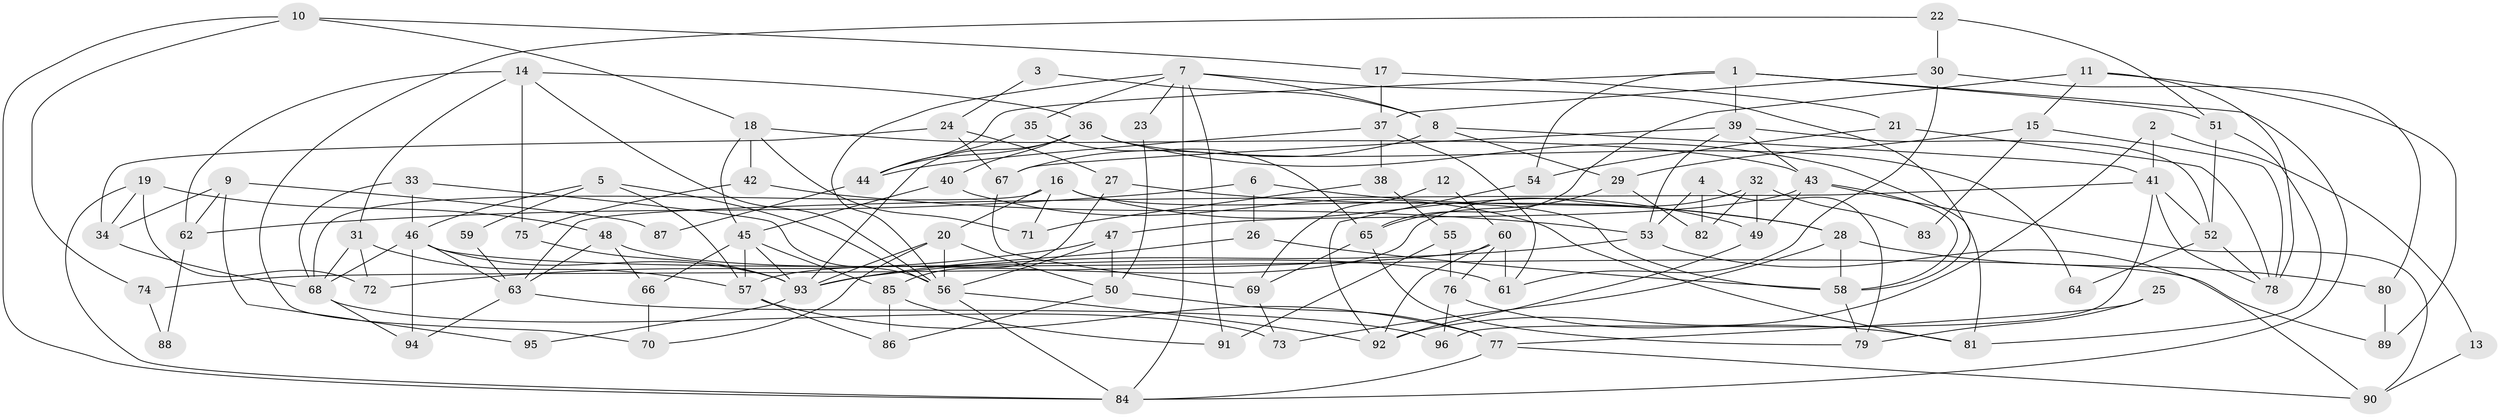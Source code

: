 // coarse degree distribution, {6: 0.13333333333333333, 3: 0.15, 2: 0.1, 4: 0.2, 8: 0.06666666666666667, 7: 0.11666666666666667, 5: 0.16666666666666666, 11: 0.016666666666666666, 9: 0.05}
// Generated by graph-tools (version 1.1) at 2025/24/03/03/25 07:24:04]
// undirected, 96 vertices, 192 edges
graph export_dot {
graph [start="1"]
  node [color=gray90,style=filled];
  1;
  2;
  3;
  4;
  5;
  6;
  7;
  8;
  9;
  10;
  11;
  12;
  13;
  14;
  15;
  16;
  17;
  18;
  19;
  20;
  21;
  22;
  23;
  24;
  25;
  26;
  27;
  28;
  29;
  30;
  31;
  32;
  33;
  34;
  35;
  36;
  37;
  38;
  39;
  40;
  41;
  42;
  43;
  44;
  45;
  46;
  47;
  48;
  49;
  50;
  51;
  52;
  53;
  54;
  55;
  56;
  57;
  58;
  59;
  60;
  61;
  62;
  63;
  64;
  65;
  66;
  67;
  68;
  69;
  70;
  71;
  72;
  73;
  74;
  75;
  76;
  77;
  78;
  79;
  80;
  81;
  82;
  83;
  84;
  85;
  86;
  87;
  88;
  89;
  90;
  91;
  92;
  93;
  94;
  95;
  96;
  1 -- 39;
  1 -- 44;
  1 -- 51;
  1 -- 54;
  1 -- 84;
  2 -- 92;
  2 -- 41;
  2 -- 13;
  3 -- 24;
  3 -- 8;
  4 -- 53;
  4 -- 82;
  4 -- 79;
  5 -- 46;
  5 -- 56;
  5 -- 57;
  5 -- 59;
  6 -- 26;
  6 -- 28;
  6 -- 62;
  7 -- 84;
  7 -- 56;
  7 -- 8;
  7 -- 23;
  7 -- 35;
  7 -- 58;
  7 -- 91;
  8 -- 41;
  8 -- 29;
  8 -- 67;
  9 -- 34;
  9 -- 62;
  9 -- 87;
  9 -- 95;
  10 -- 84;
  10 -- 18;
  10 -- 17;
  10 -- 74;
  11 -- 78;
  11 -- 65;
  11 -- 15;
  11 -- 89;
  12 -- 69;
  12 -- 60;
  13 -- 90;
  14 -- 56;
  14 -- 36;
  14 -- 31;
  14 -- 62;
  14 -- 75;
  15 -- 29;
  15 -- 78;
  15 -- 83;
  16 -- 20;
  16 -- 68;
  16 -- 49;
  16 -- 58;
  16 -- 71;
  17 -- 37;
  17 -- 21;
  18 -- 42;
  18 -- 43;
  18 -- 45;
  18 -- 71;
  19 -- 72;
  19 -- 84;
  19 -- 34;
  19 -- 48;
  20 -- 56;
  20 -- 93;
  20 -- 50;
  20 -- 70;
  21 -- 54;
  21 -- 78;
  22 -- 51;
  22 -- 70;
  22 -- 30;
  23 -- 50;
  24 -- 27;
  24 -- 67;
  24 -- 34;
  25 -- 79;
  25 -- 77;
  26 -- 58;
  26 -- 93;
  27 -- 85;
  27 -- 28;
  28 -- 80;
  28 -- 58;
  28 -- 73;
  29 -- 65;
  29 -- 82;
  30 -- 61;
  30 -- 37;
  30 -- 80;
  31 -- 57;
  31 -- 68;
  31 -- 72;
  32 -- 57;
  32 -- 49;
  32 -- 82;
  32 -- 83;
  33 -- 46;
  33 -- 68;
  33 -- 56;
  34 -- 68;
  35 -- 65;
  35 -- 44;
  36 -- 81;
  36 -- 40;
  36 -- 44;
  36 -- 64;
  36 -- 93;
  37 -- 44;
  37 -- 38;
  37 -- 61;
  38 -- 71;
  38 -- 55;
  39 -- 43;
  39 -- 52;
  39 -- 53;
  39 -- 67;
  40 -- 81;
  40 -- 45;
  41 -- 63;
  41 -- 78;
  41 -- 52;
  41 -- 96;
  42 -- 53;
  42 -- 75;
  43 -- 90;
  43 -- 58;
  43 -- 47;
  43 -- 49;
  44 -- 87;
  45 -- 93;
  45 -- 57;
  45 -- 66;
  45 -- 85;
  46 -- 68;
  46 -- 94;
  46 -- 63;
  46 -- 89;
  46 -- 93;
  47 -- 50;
  47 -- 56;
  47 -- 72;
  48 -- 63;
  48 -- 61;
  48 -- 66;
  49 -- 92;
  50 -- 77;
  50 -- 86;
  51 -- 52;
  51 -- 81;
  52 -- 78;
  52 -- 64;
  53 -- 93;
  53 -- 90;
  54 -- 92;
  55 -- 91;
  55 -- 76;
  56 -- 84;
  56 -- 92;
  57 -- 77;
  57 -- 86;
  58 -- 79;
  59 -- 63;
  60 -- 92;
  60 -- 61;
  60 -- 74;
  60 -- 76;
  62 -- 88;
  63 -- 96;
  63 -- 94;
  65 -- 69;
  65 -- 79;
  66 -- 70;
  67 -- 69;
  68 -- 73;
  68 -- 94;
  69 -- 73;
  74 -- 88;
  75 -- 93;
  76 -- 81;
  76 -- 96;
  77 -- 84;
  77 -- 90;
  80 -- 89;
  85 -- 86;
  85 -- 91;
  93 -- 95;
}
